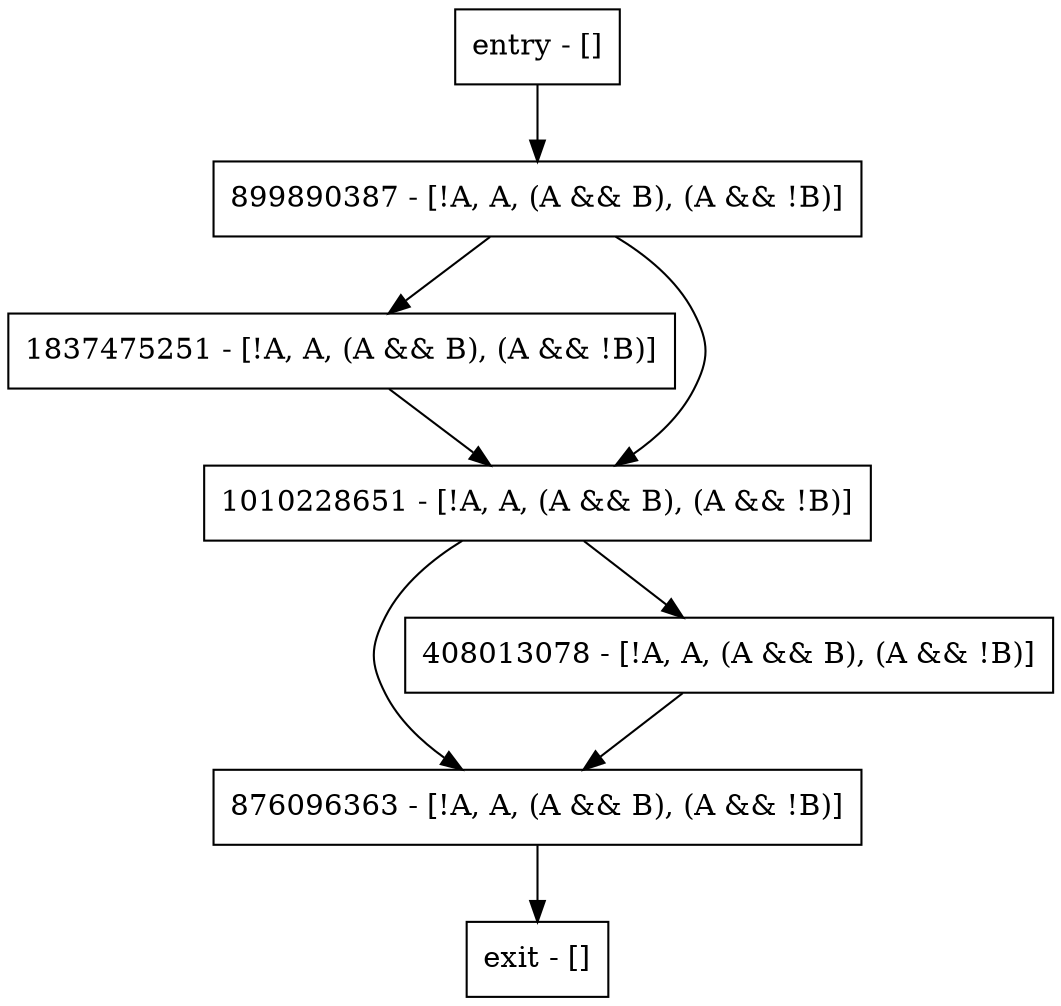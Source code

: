 digraph main {
node [shape=record];
entry [label="entry - []"];
exit [label="exit - []"];
1837475251 [label="1837475251 - [!A, A, (A && B), (A && !B)]"];
876096363 [label="876096363 - [!A, A, (A && B), (A && !B)]"];
408013078 [label="408013078 - [!A, A, (A && B), (A && !B)]"];
899890387 [label="899890387 - [!A, A, (A && B), (A && !B)]"];
1010228651 [label="1010228651 - [!A, A, (A && B), (A && !B)]"];
entry;
exit;
entry -> 899890387;
1837475251 -> 1010228651;
876096363 -> exit;
408013078 -> 876096363;
899890387 -> 1837475251;
899890387 -> 1010228651;
1010228651 -> 876096363;
1010228651 -> 408013078;
}
